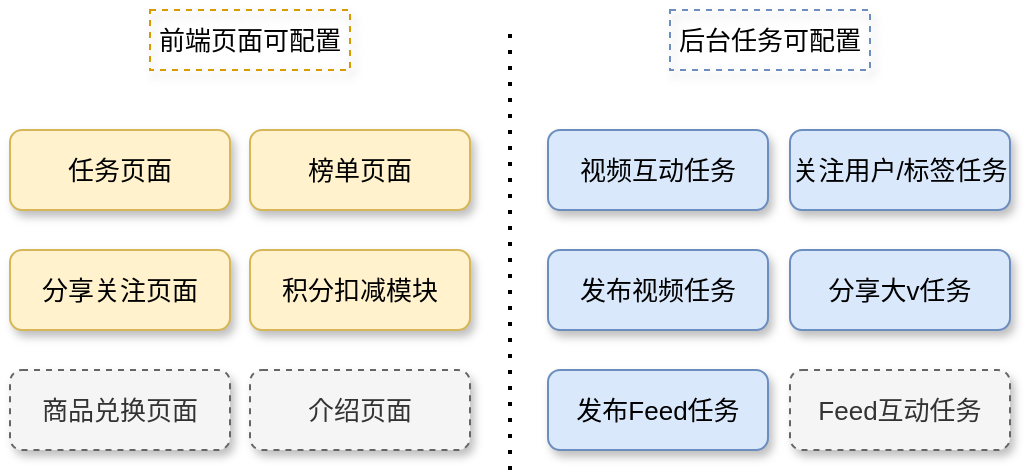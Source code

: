 <mxfile version="14.4.9" type="github">
  <diagram id="ax2NRdwVXsjjNOLEZb41" name="第 1 页">
    <mxGraphModel dx="1088" dy="623" grid="1" gridSize="10" guides="1" tooltips="1" connect="1" arrows="1" fold="1" page="1" pageScale="1" pageWidth="850" pageHeight="1100" math="0" shadow="0">
      <root>
        <mxCell id="0" />
        <mxCell id="1" parent="0" />
        <mxCell id="idzET8xzcsBHdd0YeHyb-2" value="介绍页面" style="rounded=1;whiteSpace=wrap;html=1;fillColor=#f5f5f5;strokeColor=#666666;fontColor=#333333;dashed=1;shadow=1;fontSize=13;" vertex="1" parent="1">
          <mxGeometry x="270" y="270" width="110" height="40" as="geometry" />
        </mxCell>
        <mxCell id="idzET8xzcsBHdd0YeHyb-5" value="" style="endArrow=none;dashed=1;html=1;dashPattern=1 3;strokeWidth=2;shadow=0;sketch=0;fontSize=13;" edge="1" parent="1">
          <mxGeometry width="50" height="50" relative="1" as="geometry">
            <mxPoint x="400" y="320" as="sourcePoint" />
            <mxPoint x="400" y="100" as="targetPoint" />
          </mxGeometry>
        </mxCell>
        <mxCell id="idzET8xzcsBHdd0YeHyb-6" value="前端页面可配置" style="text;html=1;strokeColor=#d79b00;align=center;verticalAlign=middle;whiteSpace=wrap;rounded=0;dashed=1;shadow=1;sketch=0;fontSize=13;" vertex="1" parent="1">
          <mxGeometry x="220" y="90" width="100" height="30" as="geometry" />
        </mxCell>
        <mxCell id="idzET8xzcsBHdd0YeHyb-7" value="后台任务可配置" style="text;html=1;strokeColor=#6c8ebf;align=center;verticalAlign=middle;whiteSpace=wrap;rounded=0;dashed=1;shadow=1;sketch=0;fontSize=13;" vertex="1" parent="1">
          <mxGeometry x="480" y="90" width="100" height="30" as="geometry" />
        </mxCell>
        <mxCell id="idzET8xzcsBHdd0YeHyb-9" value="榜单页面" style="rounded=1;whiteSpace=wrap;html=1;fillColor=#fff2cc;strokeColor=#d6b656;shadow=1;fontSize=13;" vertex="1" parent="1">
          <mxGeometry x="270" y="150" width="110" height="40" as="geometry" />
        </mxCell>
        <mxCell id="idzET8xzcsBHdd0YeHyb-10" value="任务页面" style="rounded=1;whiteSpace=wrap;html=1;fillColor=#fff2cc;strokeColor=#d6b656;shadow=1;fontSize=13;" vertex="1" parent="1">
          <mxGeometry x="150" y="150" width="110" height="40" as="geometry" />
        </mxCell>
        <mxCell id="idzET8xzcsBHdd0YeHyb-11" value="分享关注页面" style="rounded=1;whiteSpace=wrap;html=1;fillColor=#fff2cc;strokeColor=#d6b656;shadow=1;fontSize=13;" vertex="1" parent="1">
          <mxGeometry x="150" y="210" width="110" height="40" as="geometry" />
        </mxCell>
        <mxCell id="idzET8xzcsBHdd0YeHyb-12" value="积分扣减模块" style="rounded=1;whiteSpace=wrap;html=1;fillColor=#fff2cc;strokeColor=#d6b656;shadow=1;fontSize=13;" vertex="1" parent="1">
          <mxGeometry x="270" y="210" width="110" height="40" as="geometry" />
        </mxCell>
        <mxCell id="idzET8xzcsBHdd0YeHyb-13" value="商品兑换页面" style="rounded=1;whiteSpace=wrap;html=1;fontColor=#333333;sketch=0;shadow=1;glass=0;fillStyle=hachure;dashed=1;fillColor=#f5f5f5;strokeColor=#666666;fontSize=13;" vertex="1" parent="1">
          <mxGeometry x="150" y="270" width="110" height="40" as="geometry" />
        </mxCell>
        <mxCell id="idzET8xzcsBHdd0YeHyb-14" value="视频互动任务" style="rounded=1;whiteSpace=wrap;html=1;fillColor=#dae8fc;strokeColor=#6c8ebf;shadow=1;fontSize=13;" vertex="1" parent="1">
          <mxGeometry x="419" y="150" width="110" height="40" as="geometry" />
        </mxCell>
        <mxCell id="idzET8xzcsBHdd0YeHyb-15" value="Feed互动任务" style="rounded=1;whiteSpace=wrap;html=1;dashed=1;fillColor=#f5f5f5;strokeColor=#666666;fontColor=#333333;shadow=1;fontSize=13;" vertex="1" parent="1">
          <mxGeometry x="540" y="270" width="110" height="40" as="geometry" />
        </mxCell>
        <mxCell id="idzET8xzcsBHdd0YeHyb-16" value="发布视频任务" style="rounded=1;whiteSpace=wrap;html=1;fillColor=#dae8fc;strokeColor=#6c8ebf;shadow=1;fontSize=13;" vertex="1" parent="1">
          <mxGeometry x="419" y="210" width="110" height="40" as="geometry" />
        </mxCell>
        <mxCell id="idzET8xzcsBHdd0YeHyb-17" value="发布Feed任务" style="rounded=1;whiteSpace=wrap;html=1;fillColor=#dae8fc;strokeColor=#6c8ebf;shadow=1;fontSize=13;" vertex="1" parent="1">
          <mxGeometry x="419" y="270" width="110" height="40" as="geometry" />
        </mxCell>
        <mxCell id="idzET8xzcsBHdd0YeHyb-18" value="关注用户/标签任务" style="rounded=1;whiteSpace=wrap;html=1;fillColor=#dae8fc;strokeColor=#6c8ebf;shadow=1;fontSize=13;" vertex="1" parent="1">
          <mxGeometry x="540" y="150" width="110" height="40" as="geometry" />
        </mxCell>
        <mxCell id="idzET8xzcsBHdd0YeHyb-20" value="分享大v任务" style="rounded=1;whiteSpace=wrap;html=1;fillColor=#dae8fc;strokeColor=#6c8ebf;shadow=1;fontSize=13;" vertex="1" parent="1">
          <mxGeometry x="540" y="210" width="110" height="40" as="geometry" />
        </mxCell>
      </root>
    </mxGraphModel>
  </diagram>
</mxfile>
